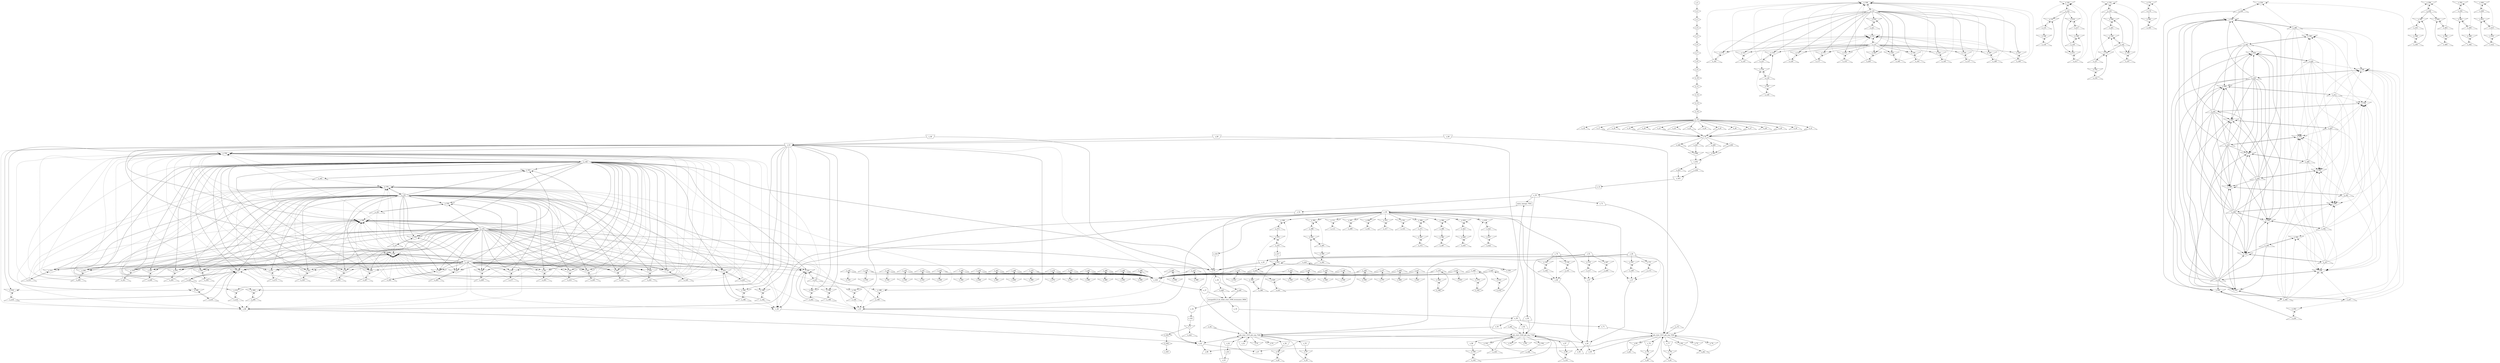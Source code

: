 digraph control_path {
  e_0: entry_node : n ;
  e_1 [shape = invtriangle];
  e_2 [shape = diamond];
  e_3 [shape = diamond];
  e_4 [shape = diamond];
  e_5 [shape = diamond];
  e_6 [shape = diamond];
  e_7 [shape = diamond];
  e_8 [shape = diamond];
  e_9 [shape = diamond];
  e_10 [shape = diamond];
  e_11 [shape = diamond];
  e_12 [shape = diamond];
  e_13 [shape = diamond];
  e_14 [shape = diamond];
  e_15 [shape = diamond];
  e_16 [shape = triangle];
  e_17 [shape = triangle];
  e_18 [shape = triangle];
  e_19 [shape = triangle];
  e_20 [shape = triangle];
  e_21 [shape = triangle];
  e_22 [shape = triangle];
  e_23 [shape = triangle];
  e_24 [shape = triangle];
  e_25 [shape = triangle];
  e_26 [shape = triangle];
  e_27 [shape = triangle];
  e_28 [shape = triangle];
  e_29 [shape = triangle];
  e_30 [shape = triangle];
  e_31 [shape = triangle];
  e_32 [shape = invtriangle];
  e_33 [shape = dot];
  e_34 [shape = circle];
  e_35 [shape = circle];
  e_36 [shape = circle];
  e_37 [shape = circle];
  e_38 [shape = trapezium];
  e_39 [shape = trapezium];
  e_40 [shape = trapezium];
  e_41 [shape = invtriangle];
  e_42 [shape = invtrapezium];
  e_43 [shape = invtrapezium];
  e_44 [shape = invtrapezium];
  e_45 [shape = invtrapezium];
  e_46 [shape = invtrapezium];
  e_47 [shape = invtrapezium];
  e_48 [shape = invtrapezium];
  e_49 [shape = trapezium];
  e_50 [shape = trapezium];
  e_51 [shape = invtriangle];
  e_52 [shape = trapezium];
  e_53 [shape = invtriangle];
  e_54 [shape = triangle];
  e_55 [shape = invtrapezium];
  e_56 [shape = invtrapezium];
  e_57 [shape = invtriangle];
  e_58 [shape = invtriangle];
  e_59 [shape = triangle];
  e_60 [shape = triangle];
  e_61 [shape = invtrapezium];
  e_62 [shape = invtrapezium];
  e_63 [shape = invtrapezium];
  e_64 [shape = dot];
  e_65 [shape = invtrapezium];
  e_66 [shape = invtrapezium];
  e_67 [shape = trapezium];
  e_68 [shape = invtrapezium];
  e_69 [shape = trapezium];
  e_70 [shape = trapezium];
  e_71 [shape = trapezium];
  e_72 [shape = invtriangle];
  e_73 [shape = trapezium];
  e_74 [shape = invtriangle];
  e_75 [shape = triangle];
  e_76 [shape = invtrapezium];
  e_77 [shape = invtrapezium];
  e_78 [shape = invtriangle];
  e_79 [shape = invtriangle];
  e_80 [shape = triangle];
  e_81 [shape = triangle];
  e_82 [shape = invtriangle];
  e_83 [shape = invtriangle];
  e_84 [shape = triangle];
  e_85 [shape = triangle];
  e_86 [shape = invtrapezium];
  e_87 [shape = invtrapezium];
  e_88 [shape = trapezium];
  e_89 [shape = invtrapezium];
  e_90 [shape = trapezium];
  e_91 [shape = trapezium];
  e_92 [shape = trapezium];
  e_93 [shape = invtriangle];
  e_94 [shape = trapezium];
  e_95 [shape = invtriangle];
  e_96 [shape = triangle];
  e_97 [shape = invtrapezium];
  e_98 [shape = invtrapezium];
  e_99 [shape = invtriangle];
  e_100 [shape = invtriangle];
  e_101 [shape = triangle];
  e_102 [shape = triangle];
  e_103 [shape = invtriangle];
  e_104 [shape = invtriangle];
  e_105 [shape = triangle];
  e_106 [shape = triangle];
  e_107 [shape = invtriangle];
  e_108 [shape = invtriangle];
  e_109 [shape = triangle];
  e_110 [shape = triangle];
  e_111 [shape = invtriangle];
  e_112 [shape = invtriangle];
  e_113 [shape = triangle];
  e_114 [shape = triangle];
  e_115 [shape = invtriangle];
  e_116 [shape = invtriangle];
  e_117 [shape = triangle];
  e_118 [shape = triangle];
  e_119 [shape = invtriangle];
  e_120 [shape = invtriangle];
  e_121 [shape = triangle];
  e_122 [shape = triangle];
  e_123 [shape = invtriangle];
  e_124 [shape = invtriangle];
  e_125 [shape = triangle];
  e_126 [shape = triangle];
  e_127 [shape = invtriangle];
  e_128 [shape = invtriangle];
  e_129 [shape = triangle];
  e_130 [shape = triangle];
  e_131 [shape = invtriangle];
  e_132 [shape = invtriangle];
  e_133 [shape = triangle];
  e_134 [shape = triangle];
  e_135 [shape = invtriangle];
  e_136 [shape = invtriangle];
  e_137 [shape = triangle];
  e_138 [shape = triangle];
  e_139 [shape = invtriangle];
  e_140 [shape = invtriangle];
  e_141 [shape = triangle];
  e_142 [shape = triangle];
  e_143 [shape = invtriangle];
  e_144 [shape = invtriangle];
  e_145 [shape = triangle];
  e_146 [shape = triangle];
  e_147 [shape = invtriangle];
  e_148 [shape = invtriangle];
  e_149 [shape = triangle];
  e_150 [shape = triangle];
  e_151 [shape = invtriangle];
  e_152 [shape = invtriangle];
  e_153 [shape = triangle];
  e_154 [shape = triangle];
  e_155 [shape = invtriangle];
  e_156 [shape = invtriangle];
  e_157 [shape = triangle];
  e_158 [shape = triangle];
  e_159 [shape = invtriangle];
  e_160 [shape = invtriangle];
  e_161 [shape = triangle];
  e_162 [shape = triangle];
  e_163 [shape = invtriangle];
  e_164 [shape = invtriangle];
  e_165 [shape = triangle];
  e_166 [shape = triangle];
  e_167 [shape = invtriangle];
  e_168 [shape = invtriangle];
  e_169 [shape = triangle];
  e_170 [shape = triangle];
  e_171 [shape = invtriangle];
  e_172 [shape = invtriangle];
  e_173 [shape = triangle];
  e_174 [shape = triangle];
  e_175 [shape = invtriangle];
  e_176 [shape = invtriangle];
  e_177 [shape = triangle];
  e_178 [shape = triangle];
  e_179 [shape = invtriangle];
  e_180 [shape = invtriangle];
  e_181 [shape = triangle];
  e_182 [shape = triangle];
  e_183 [shape = invtriangle];
  e_184 [shape = invtriangle];
  e_185 [shape = triangle];
  e_186 [shape = triangle];
  e_187 [shape = invtriangle];
  e_188 [shape = invtriangle];
  e_189 [shape = triangle];
  e_190 [shape = triangle];
  e_191 [shape = invtriangle];
  e_192 [shape = invtriangle];
  e_193 [shape = triangle];
  e_194 [shape = triangle];
  e_195 [shape = invtriangle];
  e_196 [shape = invtriangle];
  e_197 [shape = triangle];
  e_198 [shape = triangle];
  e_199 [shape = invtriangle];
  e_200 [shape = invtriangle];
  e_201 [shape = triangle];
  e_202 [shape = triangle];
  e_203 [shape = invtriangle];
  e_204 [shape = invtriangle];
  e_205 [shape = triangle];
  e_206 [shape = triangle];
  e_207 [shape = invtriangle];
  e_208 [shape = invtriangle];
  e_209 [shape = triangle];
  e_210 [shape = triangle];
  e_211 [shape = invtriangle];
  e_212 [shape = invtriangle];
  e_213 [shape = triangle];
  e_214 [shape = triangle];
  e_215 [shape = invtriangle];
  e_216 [shape = invtriangle];
  e_217 [shape = triangle];
  e_218 [shape = triangle];
  e_219 [shape = invtriangle];
  e_220 [shape = invtriangle];
  e_221 [shape = triangle];
  e_222 [shape = triangle];
  e_223 [shape = invtriangle];
  e_224 [shape = invtriangle];
  e_225 [shape = triangle];
  e_226 [shape = triangle];
  e_227 [shape = invtriangle];
  e_228 [shape = invtriangle];
  e_229 [shape = triangle];
  e_230 [shape = triangle];
  e_231 [shape = invtriangle];
  e_232 [shape = invtriangle];
  e_233 [shape = triangle];
  e_234 [shape = triangle];
  e_235 [shape = invtriangle];
  e_236 [shape = invtriangle];
  e_237 [shape = triangle];
  e_238 [shape = triangle];
  e_239 [shape = invtriangle];
  e_240 [shape = invtriangle];
  e_241 [shape = triangle];
  e_242 [shape = triangle];
  e_243 [shape = invtriangle];
  e_244 [shape = invtriangle];
  e_245 [shape = triangle];
  e_246 [shape = triangle];
  e_247 [shape = invtriangle];
  e_248 [shape = invtriangle];
  e_249 [shape = triangle];
  e_250 [shape = triangle];
  e_251 [shape = invtriangle];
  e_252 [shape = invtriangle];
  e_253 [shape = triangle];
  e_254 [shape = triangle];
  e_255 [shape = invtriangle];
  e_256 [shape = invtriangle];
  e_257 [shape = triangle];
  e_258 [shape = triangle];
  e_259 [shape = invtriangle];
  e_260 [shape = invtriangle];
  e_261 [shape = triangle];
  e_262 [shape = triangle];
  e_263 [shape = invtriangle];
  e_264 [shape = invtriangle];
  e_265 [shape = triangle];
  e_266 [shape = triangle];
  e_267 [shape = invtriangle];
  e_268 [shape = invtriangle];
  e_269 [shape = triangle];
  e_270 [shape = triangle];
  e_271 [shape = invtriangle];
  e_272 [shape = invtriangle];
  e_273 [shape = triangle];
  e_274 [shape = triangle];
  e_275 [shape = invtriangle];
  e_276 [shape = invtriangle];
  e_277 [shape = triangle];
  e_278 [shape = triangle];
  e_279 [shape = invtriangle];
  e_280 [shape = invtriangle];
  e_281 [shape = triangle];
  e_282 [shape = triangle];
  e_283 [shape = invtriangle];
  e_284 [shape = invtriangle];
  e_285 [shape = triangle];
  e_286 [shape = triangle];
  e_287 [shape = invtriangle];
  e_288 [shape = invtriangle];
  e_289 [shape = triangle];
  e_290 [shape = triangle];
  e_291 [shape = invtriangle];
  e_292 [shape = invtriangle];
  e_293 [shape = triangle];
  e_294 [shape = triangle];
  e_295 [shape = invtriangle];
  e_296 [shape = invtriangle];
  e_297 [shape = triangle];
  e_298 [shape = triangle];
  e_299 [shape = invtriangle];
  e_300 [shape = invtriangle];
  e_301 [shape = triangle];
  e_302 [shape = triangle];
  e_303 [shape = invtriangle];
  e_304 [shape = invtriangle];
  e_305 [shape = triangle];
  e_306 [shape = triangle];
  e_307 [shape = invtriangle];
  e_308 [shape = invtriangle];
  e_309 [shape = triangle];
  e_310 [shape = triangle];
  e_311 [shape = invtriangle];
  e_312 [shape = invtriangle];
  e_313 [shape = triangle];
  e_314 [shape = triangle];
  e_315 [shape = invtriangle];
  e_316 [shape = invtriangle];
  e_317 [shape = triangle];
  e_318 [shape = triangle];
  e_319 [shape = invtriangle];
  e_320 [shape = invtriangle];
  e_321 [shape = triangle];
  e_322 [shape = triangle];
  e_323 [shape = invtriangle];
  e_324 [shape = invtriangle];
  e_325 [shape = triangle];
  e_326 [shape = triangle];
  e_327 [shape = invtriangle];
  e_328 [shape = invtriangle];
  e_329 [shape = triangle];
  e_330 [shape = triangle];
  e_331 [shape = invtriangle];
  e_332 [shape = invtriangle];
  e_333 [shape = triangle];
  e_334 [shape = triangle];
  e_335 [shape = invtriangle];
  e_336 [shape = invtriangle];
  e_337 [shape = triangle];
  e_338 [shape = triangle];
  e_339 [shape = invtriangle];
  e_340 [shape = invtriangle];
  e_341 [shape = triangle];
  e_342 [shape = triangle];
  e_343 [shape = invtriangle];
  e_344 [shape = invtriangle];
  e_345 [shape = triangle];
  e_346 [shape = triangle];
  e_347 [shape = invtriangle];
  e_348 [shape = invtriangle];
  e_349 [shape = triangle];
  e_350 [shape = triangle];
  e_351 [shape = invtriangle];
  e_352 [shape = invtriangle];
  e_353 [shape = triangle];
  e_354 [shape = triangle];
  e_355 [shape = invtriangle];
  e_356 [shape = invtriangle];
  e_357 [shape = triangle];
  e_358 [shape = triangle];
  e_359 [shape = invtriangle];
  e_360 [shape = invtriangle];
  e_361 [shape = triangle];
  e_362 [shape = triangle];
  e_363 [shape = invtriangle];
  e_364 [shape = invtriangle];
  e_365 [shape = triangle];
  e_366 [shape = diamond];
  e_367 [shape = invtriangle];
  e_368 [shape = invtriangle];
  e_369 [shape = invtriangle];
  e_370 [shape = triangle];
  e_371 [shape = triangle];
  e_372 [shape = triangle];
  e_373 [shape = triangle];
  e_374 [shape = invtriangle];
  e_375 [shape = invtriangle];
  e_376 [shape = triangle];
  e_377 [shape = triangle];
  e_378 [shape = invtriangle];
  e_379 [shape = invtriangle];
  e_380 [shape = triangle];
  e_381 [shape = diamond];
  e_382 [shape = invtriangle];
  e_383 [shape = invtriangle];
  e_384 [shape = invtriangle];
  e_385 [shape = triangle];
  e_386 [shape = triangle];
  e_387 [shape = triangle];
  e_388 [shape = triangle];
  e_389 [shape = invtriangle];
  e_390 [shape = invtriangle];
  e_391 [shape = triangle];
  e_392 [shape = triangle];
  e_393 [shape = invtriangle];
  e_394 [shape = invtriangle];
  e_395 [shape = triangle];
  e_396 [shape = triangle];
  e_397 [shape = invtriangle];
  e_398 [shape = invtriangle];
  e_399 [shape = triangle];
  e_400 [shape = triangle];
  e_401 [shape = invtriangle];
  e_402 [shape = invtriangle];
  e_403 [shape = triangle];
  e_404 [shape = triangle];
  e_405 [shape = invtriangle];
  e_406 [shape = invtriangle];
  e_407 [shape = triangle];
  e_408 [shape = triangle];
  e_409 [shape = invtriangle];
  e_410 [shape = invtriangle];
  e_411 [shape = triangle];
  e_412 [shape = triangle];
  e_413 [shape = invtriangle];
  e_414 [shape = invtriangle];
  e_415 [shape = triangle];
  e_416 [shape = diamond];
  e_417 [shape = invtriangle];
  e_418 [shape = invtriangle];
  e_419 [shape = invtriangle];
  e_420 [shape = triangle];
  e_421 [shape = triangle];
  e_422 [shape = triangle];
  e_423 [shape = triangle];
  e_424 [shape = invtriangle];
  e_425 [shape = invtriangle];
  e_426 [shape = triangle];
  e_427 [shape = triangle];
  e_428 [shape = invtriangle];
  e_429 [shape = invtriangle];
  e_430 [shape = triangle];
  e_431 [shape = triangle];
  e_432 [shape = invtriangle];
  e_433 [shape = invtriangle];
  e_434 [shape = triangle];
  e_435 [shape = triangle];
  e_436 [shape = dot];
  e_437 [shape = dot];
  e_438 [shape = invtrapezium];
  e_439 [shape = triangle];
  e_440 [shape = triangle];
  e_441 [shape = dot];
  e_442 [shape = diamond];
  e_443 [shape = triangle];
  e_444 [shape = diamond];
  e_445: exit_node : s ;
  e_446 [shape = triangle];
  e_447 [shape = triangle];
  e_448 [shape = invtriangle];
  e_449 [shape = triangle];
  e_450 [shape = triangle];
  e_451 [shape = invtriangle];
  e_452 [shape = invtrapezium];
  e_453 [shape = triangle];
  e_454 [shape = triangle];
  e_455 [shape = invtrapezium];
  e_441 -> e_1;
  e_0 -> e_2;
  e_2 -> e_3;
  e_3 -> e_4;
  e_4 -> e_5;
  e_5 -> e_6;
  e_6 -> e_7;
  e_7 -> e_8;
  e_8 -> e_9;
  e_9 -> e_10;
  e_10 -> e_11;
  e_11 -> e_12;
  e_12 -> e_13;
  e_13 -> e_14;
  e_14 -> e_15;
  e_15 -> e_16;
  e_15 -> e_17;
  e_15 -> e_18;
  e_15 -> e_19;
  e_15 -> e_20;
  e_15 -> e_21;
  e_15 -> e_22;
  e_15 -> e_23;
  e_15 -> e_24;
  e_15 -> e_25;
  e_15 -> e_26;
  e_15 -> e_27;
  e_15 -> e_28;
  e_15 -> e_29;
  e_15 -> e_30;
  e_15 -> e_31;
  e_17 -> e_32;
  e_19 -> e_32;
  e_21 -> e_32;
  e_23 -> e_32;
  e_25 -> e_32;
  e_27 -> e_32;
  e_29 -> e_32;
  e_31 -> e_32;
  e_455 -> e_33;
  e_41 -> e_36;
  e_438 -> e_37;
  e_35 -> e_38;
  e_33 -> e_39;
  e_158 -> e_41;
  e_45 -> e_41;
  e_166 -> e_41;
  e_170 -> e_41;
  e_222 -> e_41;
  e_436 -> e_41;
  e_46 -> e_42;
  e_65 -> e_42;
  e_86 -> e_42;
  e_45 -> e_42[style = dashed];
  e_48 -> e_43;
  e_68 -> e_43;
  e_89 -> e_43;
  e_47 -> e_44;
  e_66 -> e_44;
  e_87 -> e_44;
  e_49 -> e_45;
  e_70 -> e_45;
  e_91 -> e_45;
  e_40 -> e_46;
  e_158 -> e_46[style = dashed];
  e_43 -> e_46[style = dashed];
  e_166 -> e_46[style = dashed];
  e_170 -> e_46[style = dashed];
  e_182 -> e_46[style = dashed];
  e_186 -> e_46[style = dashed];
  e_40 -> e_47;
  e_49 -> e_47[style = dashed];
  e_109 -> e_47[style = dashed];
  e_173 -> e_47[style = dashed];
  e_38 -> e_50;
  e_39 -> e_52;
  e_55 -> e_57;
  e_59 -> e_57[style = dashed];
  e_56 -> e_58;
  e_60 -> e_58[style = dashed];
  e_57 -> e_59;
  e_58 -> e_60;
  e_64 -> e_63;
  e_62 -> e_64;
  e_40 -> e_65;
  e_158 -> e_65[style = dashed];
  e_43 -> e_65[style = dashed];
  e_166 -> e_65[style = dashed];
  e_170 -> e_65[style = dashed];
  e_190 -> e_65[style = dashed];
  e_194 -> e_65[style = dashed];
  e_198 -> e_65[style = dashed];
  e_202 -> e_65[style = dashed];
  e_40 -> e_66;
  e_141 -> e_66[style = dashed];
  e_70 -> e_66[style = dashed];
  e_193 -> e_66[style = dashed];
  e_42 -> e_67;
  e_44 -> e_69;
  e_38 -> e_71;
  e_39 -> e_73;
  e_76 -> e_78;
  e_80 -> e_78[style = dashed];
  e_77 -> e_79;
  e_81 -> e_79[style = dashed];
  e_78 -> e_80;
  e_79 -> e_81;
  e_82 -> e_84;
  e_83 -> e_85;
  e_40 -> e_86;
  e_158 -> e_86[style = dashed];
  e_43 -> e_86[style = dashed];
  e_166 -> e_86[style = dashed];
  e_170 -> e_86[style = dashed];
  e_206 -> e_86[style = dashed];
  e_210 -> e_86[style = dashed];
  e_214 -> e_86[style = dashed];
  e_218 -> e_86[style = dashed];
  e_40 -> e_87;
  e_117 -> e_87[style = dashed];
  e_91 -> e_87[style = dashed];
  e_209 -> e_87[style = dashed];
  e_42 -> e_88;
  e_44 -> e_90;
  e_38 -> e_92;
  e_39 -> e_94;
  e_97 -> e_99;
  e_101 -> e_99[style = dashed];
  e_98 -> e_100;
  e_102 -> e_100[style = dashed];
  e_99 -> e_101;
  e_100 -> e_102;
  e_103 -> e_105;
  e_104 -> e_106;
  e_49 -> e_107;
  e_109 -> e_107[style = dashed];
  e_121 -> e_108[style = dashed];
  e_137 -> e_108[style = dashed];
  e_145 -> e_108[style = dashed];
  e_153 -> e_108[style = dashed];
  e_161 -> e_108[style = dashed];
  e_129 -> e_108[style = dashed];
  e_125 -> e_108[style = dashed];
  e_110 -> e_108[style = dashed];
  e_165 -> e_108[style = dashed];
  e_169 -> e_108[style = dashed];
  e_177 -> e_108[style = dashed];
  e_181 -> e_108[style = dashed];
  e_189 -> e_108[style = dashed];
  e_205 -> e_108[style = dashed];
  e_221 -> e_108[style = dashed];
  e_107 -> e_109;
  e_108 -> e_110;
  e_40 -> e_111;
  e_113 -> e_111[style = dashed];
  e_121 -> e_112[style = dashed];
  e_137 -> e_112[style = dashed];
  e_145 -> e_112[style = dashed];
  e_153 -> e_112[style = dashed];
  e_161 -> e_112[style = dashed];
  e_129 -> e_112[style = dashed];
  e_125 -> e_112[style = dashed];
  e_114 -> e_112[style = dashed];
  e_165 -> e_112[style = dashed];
  e_169 -> e_112[style = dashed];
  e_177 -> e_112[style = dashed];
  e_181 -> e_112[style = dashed];
  e_189 -> e_112[style = dashed];
  e_205 -> e_112[style = dashed];
  e_221 -> e_112[style = dashed];
  e_111 -> e_113;
  e_112 -> e_114;
  e_91 -> e_115;
  e_117 -> e_115[style = dashed];
  e_121 -> e_116[style = dashed];
  e_149 -> e_116[style = dashed];
  e_118 -> e_116[style = dashed];
  e_115 -> e_117;
  e_116 -> e_118;
  e_118 -> e_119;
  e_110 -> e_119;
  e_114 -> e_119;
  e_121 -> e_119[style = dashed];
  e_133 -> e_120[style = dashed];
  e_122 -> e_120[style = dashed];
  e_213 -> e_120[style = dashed];
  e_217 -> e_120[style = dashed];
  e_119 -> e_121;
  e_120 -> e_122;
  e_110 -> e_123;
  e_114 -> e_123;
  e_125 -> e_123[style = dashed];
  e_126 -> e_124[style = dashed];
  e_123 -> e_125;
  e_124 -> e_126;
  e_110 -> e_127;
  e_114 -> e_127;
  e_129 -> e_127[style = dashed];
  e_133 -> e_128[style = dashed];
  e_130 -> e_128[style = dashed];
  e_127 -> e_129;
  e_128 -> e_130;
  e_122 -> e_131;
  e_130 -> e_131;
  e_133 -> e_131[style = dashed];
  e_134 -> e_132[style = dashed];
  e_157 -> e_132[style = dashed];
  e_197 -> e_132[style = dashed];
  e_201 -> e_132[style = dashed];
  e_131 -> e_133;
  e_132 -> e_134;
  e_110 -> e_135;
  e_114 -> e_135;
  e_137 -> e_135[style = dashed];
  e_138 -> e_136[style = dashed];
  e_135 -> e_137;
  e_136 -> e_138;
  e_70 -> e_139;
  e_141 -> e_139[style = dashed];
  e_142 -> e_140[style = dashed];
  e_157 -> e_140[style = dashed];
  e_197 -> e_140[style = dashed];
  e_201 -> e_140[style = dashed];
  e_139 -> e_141;
  e_140 -> e_142;
  e_110 -> e_143;
  e_114 -> e_143;
  e_145 -> e_143[style = dashed];
  e_146 -> e_144[style = dashed];
  e_143 -> e_145;
  e_144 -> e_146;
  e_118 -> e_147;
  e_149 -> e_147[style = dashed];
  e_150 -> e_148[style = dashed];
  e_213 -> e_148[style = dashed];
  e_217 -> e_148[style = dashed];
  e_147 -> e_149;
  e_148 -> e_150;
  e_110 -> e_151;
  e_114 -> e_151;
  e_153 -> e_151[style = dashed];
  e_154 -> e_152[style = dashed];
  e_157 -> e_152[style = dashed];
  e_151 -> e_153;
  e_152 -> e_154;
  e_134 -> e_155;
  e_142 -> e_155;
  e_154 -> e_155;
  e_157 -> e_155[style = dashed];
  e_43 -> e_156;
  e_158 -> e_156[style = dashed];
  e_225 -> e_156[style = dashed];
  e_229 -> e_156[style = dashed];
  e_233 -> e_156[style = dashed];
  e_237 -> e_156[style = dashed];
  e_241 -> e_156[style = dashed];
  e_245 -> e_156[style = dashed];
  e_249 -> e_156[style = dashed];
  e_253 -> e_156[style = dashed];
  e_261 -> e_156[style = dashed];
  e_265 -> e_156[style = dashed];
  e_269 -> e_156[style = dashed];
  e_273 -> e_156[style = dashed];
  e_277 -> e_156[style = dashed];
  e_281 -> e_156[style = dashed];
  e_285 -> e_156[style = dashed];
  e_293 -> e_156[style = dashed];
  e_297 -> e_156[style = dashed];
  e_305 -> e_156[style = dashed];
  e_309 -> e_156[style = dashed];
  e_313 -> e_156[style = dashed];
  e_321 -> e_156[style = dashed];
  e_325 -> e_156[style = dashed];
  e_329 -> e_156[style = dashed];
  e_337 -> e_156[style = dashed];
  e_341 -> e_156[style = dashed];
  e_345 -> e_156[style = dashed];
  e_155 -> e_157;
  e_156 -> e_158;
  e_110 -> e_159;
  e_114 -> e_159;
  e_161 -> e_159[style = dashed];
  e_162 -> e_160[style = dashed];
  e_159 -> e_161;
  e_160 -> e_162;
  e_110 -> e_163;
  e_114 -> e_163;
  e_165 -> e_163[style = dashed];
  e_43 -> e_164;
  e_166 -> e_164[style = dashed];
  e_225 -> e_164[style = dashed];
  e_229 -> e_164[style = dashed];
  e_233 -> e_164[style = dashed];
  e_237 -> e_164[style = dashed];
  e_241 -> e_164[style = dashed];
  e_245 -> e_164[style = dashed];
  e_249 -> e_164[style = dashed];
  e_253 -> e_164[style = dashed];
  e_261 -> e_164[style = dashed];
  e_265 -> e_164[style = dashed];
  e_269 -> e_164[style = dashed];
  e_273 -> e_164[style = dashed];
  e_277 -> e_164[style = dashed];
  e_281 -> e_164[style = dashed];
  e_285 -> e_164[style = dashed];
  e_293 -> e_164[style = dashed];
  e_297 -> e_164[style = dashed];
  e_305 -> e_164[style = dashed];
  e_309 -> e_164[style = dashed];
  e_313 -> e_164[style = dashed];
  e_321 -> e_164[style = dashed];
  e_325 -> e_164[style = dashed];
  e_329 -> e_164[style = dashed];
  e_337 -> e_164[style = dashed];
  e_341 -> e_164[style = dashed];
  e_345 -> e_164[style = dashed];
  e_163 -> e_165;
  e_164 -> e_166;
  e_110 -> e_167;
  e_114 -> e_167;
  e_169 -> e_167[style = dashed];
  e_43 -> e_168;
  e_170 -> e_168[style = dashed];
  e_225 -> e_168[style = dashed];
  e_229 -> e_168[style = dashed];
  e_233 -> e_168[style = dashed];
  e_237 -> e_168[style = dashed];
  e_241 -> e_168[style = dashed];
  e_245 -> e_168[style = dashed];
  e_249 -> e_168[style = dashed];
  e_253 -> e_168[style = dashed];
  e_261 -> e_168[style = dashed];
  e_265 -> e_168[style = dashed];
  e_269 -> e_168[style = dashed];
  e_273 -> e_168[style = dashed];
  e_277 -> e_168[style = dashed];
  e_281 -> e_168[style = dashed];
  e_285 -> e_168[style = dashed];
  e_293 -> e_168[style = dashed];
  e_297 -> e_168[style = dashed];
  e_305 -> e_168[style = dashed];
  e_309 -> e_168[style = dashed];
  e_313 -> e_168[style = dashed];
  e_321 -> e_168[style = dashed];
  e_325 -> e_168[style = dashed];
  e_329 -> e_168[style = dashed];
  e_337 -> e_168[style = dashed];
  e_341 -> e_168[style = dashed];
  e_345 -> e_168[style = dashed];
  e_167 -> e_169;
  e_168 -> e_170;
  e_49 -> e_171;
  e_173 -> e_171[style = dashed];
  e_174 -> e_172[style = dashed];
  e_185 -> e_172[style = dashed];
  e_171 -> e_173;
  e_172 -> e_174;
  e_110 -> e_175;
  e_114 -> e_175;
  e_177 -> e_175[style = dashed];
  e_178 -> e_176[style = dashed];
  e_225 -> e_176[style = dashed];
  e_229 -> e_176[style = dashed];
  e_233 -> e_176[style = dashed];
  e_237 -> e_176[style = dashed];
  e_241 -> e_176[style = dashed];
  e_245 -> e_176[style = dashed];
  e_249 -> e_176[style = dashed];
  e_253 -> e_176[style = dashed];
  e_261 -> e_176[style = dashed];
  e_265 -> e_176[style = dashed];
  e_269 -> e_176[style = dashed];
  e_273 -> e_176[style = dashed];
  e_277 -> e_176[style = dashed];
  e_281 -> e_176[style = dashed];
  e_285 -> e_176[style = dashed];
  e_293 -> e_176[style = dashed];
  e_297 -> e_176[style = dashed];
  e_305 -> e_176[style = dashed];
  e_309 -> e_176[style = dashed];
  e_313 -> e_176[style = dashed];
  e_321 -> e_176[style = dashed];
  e_325 -> e_176[style = dashed];
  e_329 -> e_176[style = dashed];
  e_337 -> e_176[style = dashed];
  e_341 -> e_176[style = dashed];
  e_345 -> e_176[style = dashed];
  e_175 -> e_177;
  e_176 -> e_178;
  e_110 -> e_179;
  e_114 -> e_179;
  e_181 -> e_179[style = dashed];
  e_43 -> e_180;
  e_182 -> e_180[style = dashed];
  e_225 -> e_180[style = dashed];
  e_179 -> e_181;
  e_180 -> e_182;
  e_174 -> e_183;
  e_185 -> e_183[style = dashed];
  e_43 -> e_184;
  e_186 -> e_184[style = dashed];
  e_225 -> e_184[style = dashed];
  e_183 -> e_185;
  e_184 -> e_186;
  e_110 -> e_187;
  e_114 -> e_187;
  e_189 -> e_187[style = dashed];
  e_43 -> e_188;
  e_190 -> e_188[style = dashed];
  e_237 -> e_188[style = dashed];
  e_187 -> e_189;
  e_188 -> e_190;
  e_70 -> e_191;
  e_193 -> e_191[style = dashed];
  e_43 -> e_192;
  e_194 -> e_192[style = dashed];
  e_237 -> e_192[style = dashed];
  e_191 -> e_193;
  e_192 -> e_194;
  e_134 -> e_195;
  e_142 -> e_195;
  e_197 -> e_195[style = dashed];
  e_43 -> e_196;
  e_198 -> e_196[style = dashed];
  e_237 -> e_196[style = dashed];
  e_195 -> e_197;
  e_196 -> e_198;
  e_134 -> e_199;
  e_142 -> e_199;
  e_201 -> e_199[style = dashed];
  e_43 -> e_200;
  e_202 -> e_200[style = dashed];
  e_237 -> e_200[style = dashed];
  e_199 -> e_201;
  e_200 -> e_202;
  e_110 -> e_203;
  e_114 -> e_203;
  e_205 -> e_203[style = dashed];
  e_43 -> e_204;
  e_206 -> e_204[style = dashed];
  e_229 -> e_204[style = dashed];
  e_203 -> e_205;
  e_204 -> e_206;
  e_91 -> e_207;
  e_209 -> e_207[style = dashed];
  e_43 -> e_208;
  e_210 -> e_208[style = dashed];
  e_229 -> e_208[style = dashed];
  e_207 -> e_209;
  e_208 -> e_210;
  e_122 -> e_211;
  e_150 -> e_211;
  e_213 -> e_211[style = dashed];
  e_43 -> e_212;
  e_214 -> e_212[style = dashed];
  e_229 -> e_212[style = dashed];
  e_211 -> e_213;
  e_212 -> e_214;
  e_122 -> e_215;
  e_150 -> e_215;
  e_217 -> e_215[style = dashed];
  e_43 -> e_216;
  e_218 -> e_216[style = dashed];
  e_229 -> e_216[style = dashed];
  e_215 -> e_217;
  e_216 -> e_218;
  e_110 -> e_219;
  e_114 -> e_219;
  e_221 -> e_219[style = dashed];
  e_222 -> e_220[style = dashed];
  e_219 -> e_221;
  e_220 -> e_222;
  e_158 -> e_223;
  e_166 -> e_223;
  e_170 -> e_223;
  e_178 -> e_223;
  e_182 -> e_223;
  e_186 -> e_223;
  e_225 -> e_223[style = dashed];
  e_226 -> e_224[style = dashed];
  e_257 -> e_224[style = dashed];
  e_380 -> e_224[style = dashed];
  e_223 -> e_225;
  e_224 -> e_226;
  e_158 -> e_227;
  e_166 -> e_227;
  e_170 -> e_227;
  e_178 -> e_227;
  e_206 -> e_227;
  e_210 -> e_227;
  e_214 -> e_227;
  e_218 -> e_227;
  e_229 -> e_227[style = dashed];
  e_230 -> e_228[style = dashed];
  e_257 -> e_228[style = dashed];
  e_349 -> e_228[style = dashed];
  e_357 -> e_228[style = dashed];
  e_361 -> e_228[style = dashed];
  e_380 -> e_228[style = dashed];
  e_391 -> e_228[style = dashed];
  e_399 -> e_228[style = dashed];
  e_407 -> e_228[style = dashed];
  e_411 -> e_228[style = dashed];
  e_426 -> e_228[style = dashed];
  e_227 -> e_229;
  e_228 -> e_230;
  e_158 -> e_231;
  e_166 -> e_231;
  e_170 -> e_231;
  e_178 -> e_231;
  e_233 -> e_231[style = dashed];
  e_234 -> e_232[style = dashed];
  e_231 -> e_233;
  e_232 -> e_234;
  e_158 -> e_235;
  e_166 -> e_235;
  e_170 -> e_235;
  e_178 -> e_235;
  e_190 -> e_235;
  e_194 -> e_235;
  e_198 -> e_235;
  e_202 -> e_235;
  e_237 -> e_235[style = dashed];
  e_238 -> e_236[style = dashed];
  e_257 -> e_236[style = dashed];
  e_349 -> e_236[style = dashed];
  e_357 -> e_236[style = dashed];
  e_361 -> e_236[style = dashed];
  e_380 -> e_236[style = dashed];
  e_391 -> e_236[style = dashed];
  e_399 -> e_236[style = dashed];
  e_407 -> e_236[style = dashed];
  e_411 -> e_236[style = dashed];
  e_426 -> e_236[style = dashed];
  e_235 -> e_237;
  e_236 -> e_238;
  e_158 -> e_239;
  e_166 -> e_239;
  e_170 -> e_239;
  e_178 -> e_239;
  e_241 -> e_239[style = dashed];
  e_242 -> e_240[style = dashed];
  e_239 -> e_241;
  e_240 -> e_242;
  e_158 -> e_243;
  e_166 -> e_243;
  e_170 -> e_243;
  e_178 -> e_243;
  e_245 -> e_243[style = dashed];
  e_246 -> e_244[style = dashed];
  e_243 -> e_245;
  e_244 -> e_246;
  e_158 -> e_247;
  e_166 -> e_247;
  e_170 -> e_247;
  e_178 -> e_247;
  e_249 -> e_247[style = dashed];
  e_250 -> e_248[style = dashed];
  e_247 -> e_249;
  e_248 -> e_250;
  e_158 -> e_251;
  e_166 -> e_251;
  e_170 -> e_251;
  e_178 -> e_251;
  e_253 -> e_251[style = dashed];
  e_254 -> e_252[style = dashed];
  e_257 -> e_252[style = dashed];
  e_251 -> e_253;
  e_252 -> e_254;
  e_226 -> e_255;
  e_230 -> e_255;
  e_238 -> e_255;
  e_254 -> e_255;
  e_257 -> e_255[style = dashed];
  e_258 -> e_256[style = dashed];
  e_353 -> e_256[style = dashed];
  e_403 -> e_256[style = dashed];
  e_255 -> e_257;
  e_256 -> e_258;
  e_158 -> e_259;
  e_166 -> e_259;
  e_170 -> e_259;
  e_178 -> e_259;
  e_261 -> e_259[style = dashed];
  e_262 -> e_260[style = dashed];
  e_259 -> e_261;
  e_260 -> e_262;
  e_158 -> e_263;
  e_166 -> e_263;
  e_170 -> e_263;
  e_178 -> e_263;
  e_265 -> e_263[style = dashed];
  e_266 -> e_264[style = dashed];
  e_263 -> e_265;
  e_264 -> e_266;
  e_158 -> e_267;
  e_166 -> e_267;
  e_170 -> e_267;
  e_178 -> e_267;
  e_269 -> e_267[style = dashed];
  e_270 -> e_268[style = dashed];
  e_267 -> e_269;
  e_268 -> e_270;
  e_158 -> e_271;
  e_166 -> e_271;
  e_170 -> e_271;
  e_178 -> e_271;
  e_273 -> e_271[style = dashed];
  e_274 -> e_272[style = dashed];
  e_271 -> e_273;
  e_272 -> e_274;
  e_158 -> e_275;
  e_166 -> e_275;
  e_170 -> e_275;
  e_178 -> e_275;
  e_277 -> e_275[style = dashed];
  e_278 -> e_276[style = dashed];
  e_275 -> e_277;
  e_276 -> e_278;
  e_158 -> e_279;
  e_166 -> e_279;
  e_170 -> e_279;
  e_178 -> e_279;
  e_281 -> e_279[style = dashed];
  e_282 -> e_280[style = dashed];
  e_279 -> e_281;
  e_280 -> e_282;
  e_158 -> e_283;
  e_166 -> e_283;
  e_170 -> e_283;
  e_178 -> e_283;
  e_285 -> e_283[style = dashed];
  e_286 -> e_284[style = dashed];
  e_283 -> e_285;
  e_284 -> e_286;
  e_40 -> e_287;
  e_289 -> e_287[style = dashed];
  e_290 -> e_288[style = dashed];
  e_349 -> e_288[style = dashed];
  e_357 -> e_288[style = dashed];
  e_361 -> e_288[style = dashed];
  e_380 -> e_288[style = dashed];
  e_391 -> e_288[style = dashed];
  e_399 -> e_288[style = dashed];
  e_407 -> e_288[style = dashed];
  e_411 -> e_288[style = dashed];
  e_426 -> e_288[style = dashed];
  e_287 -> e_289;
  e_288 -> e_290;
  e_158 -> e_291;
  e_166 -> e_291;
  e_170 -> e_291;
  e_178 -> e_291;
  e_293 -> e_291[style = dashed];
  e_294 -> e_292[style = dashed];
  e_291 -> e_293;
  e_292 -> e_294;
  e_158 -> e_295;
  e_166 -> e_295;
  e_170 -> e_295;
  e_178 -> e_295;
  e_297 -> e_295[style = dashed];
  e_298 -> e_296[style = dashed];
  e_295 -> e_297;
  e_296 -> e_298;
  e_40 -> e_299;
  e_301 -> e_299[style = dashed];
  e_302 -> e_300[style = dashed];
  e_349 -> e_300[style = dashed];
  e_357 -> e_300[style = dashed];
  e_361 -> e_300[style = dashed];
  e_380 -> e_300[style = dashed];
  e_391 -> e_300[style = dashed];
  e_399 -> e_300[style = dashed];
  e_407 -> e_300[style = dashed];
  e_411 -> e_300[style = dashed];
  e_426 -> e_300[style = dashed];
  e_299 -> e_301;
  e_300 -> e_302;
  e_158 -> e_303;
  e_166 -> e_303;
  e_170 -> e_303;
  e_178 -> e_303;
  e_305 -> e_303[style = dashed];
  e_306 -> e_304[style = dashed];
  e_303 -> e_305;
  e_304 -> e_306;
  e_158 -> e_307;
  e_166 -> e_307;
  e_170 -> e_307;
  e_178 -> e_307;
  e_309 -> e_307[style = dashed];
  e_310 -> e_308[style = dashed];
  e_307 -> e_309;
  e_308 -> e_310;
  e_158 -> e_311;
  e_166 -> e_311;
  e_170 -> e_311;
  e_178 -> e_311;
  e_313 -> e_311[style = dashed];
  e_314 -> e_312[style = dashed];
  e_311 -> e_313;
  e_312 -> e_314;
  e_40 -> e_315;
  e_317 -> e_315[style = dashed];
  e_318 -> e_316[style = dashed];
  e_349 -> e_316[style = dashed];
  e_357 -> e_316[style = dashed];
  e_361 -> e_316[style = dashed];
  e_380 -> e_316[style = dashed];
  e_391 -> e_316[style = dashed];
  e_399 -> e_316[style = dashed];
  e_407 -> e_316[style = dashed];
  e_411 -> e_316[style = dashed];
  e_426 -> e_316[style = dashed];
  e_315 -> e_317;
  e_316 -> e_318;
  e_158 -> e_319;
  e_166 -> e_319;
  e_170 -> e_319;
  e_178 -> e_319;
  e_321 -> e_319[style = dashed];
  e_322 -> e_320[style = dashed];
  e_319 -> e_321;
  e_320 -> e_322;
  e_158 -> e_323;
  e_166 -> e_323;
  e_170 -> e_323;
  e_178 -> e_323;
  e_325 -> e_323[style = dashed];
  e_326 -> e_324[style = dashed];
  e_323 -> e_325;
  e_324 -> e_326;
  e_158 -> e_327;
  e_166 -> e_327;
  e_170 -> e_327;
  e_178 -> e_327;
  e_329 -> e_327[style = dashed];
  e_330 -> e_328[style = dashed];
  e_327 -> e_329;
  e_328 -> e_330;
  e_40 -> e_331;
  e_333 -> e_331[style = dashed];
  e_334 -> e_332[style = dashed];
  e_349 -> e_332[style = dashed];
  e_357 -> e_332[style = dashed];
  e_361 -> e_332[style = dashed];
  e_380 -> e_332[style = dashed];
  e_391 -> e_332[style = dashed];
  e_399 -> e_332[style = dashed];
  e_407 -> e_332[style = dashed];
  e_411 -> e_332[style = dashed];
  e_426 -> e_332[style = dashed];
  e_331 -> e_333;
  e_332 -> e_334;
  e_158 -> e_335;
  e_166 -> e_335;
  e_170 -> e_335;
  e_178 -> e_335;
  e_337 -> e_335[style = dashed];
  e_338 -> e_336[style = dashed];
  e_335 -> e_337;
  e_336 -> e_338;
  e_158 -> e_339;
  e_166 -> e_339;
  e_170 -> e_339;
  e_178 -> e_339;
  e_341 -> e_339[style = dashed];
  e_342 -> e_340[style = dashed];
  e_380 -> e_340[style = dashed];
  e_391 -> e_340[style = dashed];
  e_399 -> e_340[style = dashed];
  e_407 -> e_340[style = dashed];
  e_411 -> e_340[style = dashed];
  e_426 -> e_340[style = dashed];
  e_339 -> e_341;
  e_340 -> e_342;
  e_158 -> e_343;
  e_166 -> e_343;
  e_170 -> e_343;
  e_178 -> e_343;
  e_345 -> e_343[style = dashed];
  e_346 -> e_344[style = dashed];
  e_349 -> e_344[style = dashed];
  e_357 -> e_344[style = dashed];
  e_361 -> e_344[style = dashed];
  e_343 -> e_345;
  e_344 -> e_346;
  e_230 -> e_347;
  e_238 -> e_347;
  e_290 -> e_347;
  e_302 -> e_347;
  e_318 -> e_347;
  e_334 -> e_347;
  e_346 -> e_347;
  e_349 -> e_347[style = dashed];
  e_350 -> e_348[style = dashed];
  e_353 -> e_348[style = dashed];
  e_347 -> e_349;
  e_348 -> e_350;
  e_258 -> e_351;
  e_350 -> e_351;
  e_353 -> e_351[style = dashed];
  e_354 -> e_352[style = dashed];
  e_365 -> e_352[style = dashed];
  e_351 -> e_353;
  e_352 -> e_354;
  e_230 -> e_355;
  e_238 -> e_355;
  e_290 -> e_355;
  e_302 -> e_355;
  e_318 -> e_355;
  e_334 -> e_355;
  e_346 -> e_355;
  e_357 -> e_355[style = dashed];
  e_358 -> e_356[style = dashed];
  e_355 -> e_357;
  e_356 -> e_358;
  e_230 -> e_359;
  e_238 -> e_359;
  e_290 -> e_359;
  e_302 -> e_359;
  e_318 -> e_359;
  e_334 -> e_359;
  e_346 -> e_359;
  e_361 -> e_359[style = dashed];
  e_362 -> e_360[style = dashed];
  e_365 -> e_360[style = dashed];
  e_359 -> e_361;
  e_360 -> e_362;
  e_354 -> e_363;
  e_362 -> e_363;
  e_365 -> e_363[style = dashed];
  e_366 -> e_364[style = dashed];
  e_370 -> e_364[style = dashed];
  e_363 -> e_365;
  e_364 -> e_366;
  e_371 -> e_367;
  e_372 -> e_367[style = dashed];
  e_40 -> e_368;
  e_373 -> e_368[style = dashed];
  e_376 -> e_368[style = dashed];
  e_40 -> e_369;
  e_371 -> e_369[style = dashed];
  e_372 -> e_369[style = dashed];
  e_366 -> e_370;
  e_369 -> e_371;
  e_367 -> e_372;
  e_368 -> e_373;
  e_373 -> e_374;
  e_376 -> e_374[style = dashed];
  e_434 -> e_374[style = dashed];
  e_377 -> e_375[style = dashed];
  e_374 -> e_376;
  e_375 -> e_377;
  e_226 -> e_378;
  e_230 -> e_378;
  e_238 -> e_378;
  e_290 -> e_378;
  e_302 -> e_378;
  e_318 -> e_378;
  e_334 -> e_378;
  e_342 -> e_378;
  e_380 -> e_378[style = dashed];
  e_381 -> e_379[style = dashed];
  e_385 -> e_379[style = dashed];
  e_378 -> e_380;
  e_379 -> e_381;
  e_386 -> e_382;
  e_387 -> e_382[style = dashed];
  e_40 -> e_383;
  e_388 -> e_383[style = dashed];
  e_395 -> e_383[style = dashed];
  e_40 -> e_384;
  e_386 -> e_384[style = dashed];
  e_387 -> e_384[style = dashed];
  e_381 -> e_385;
  e_384 -> e_386;
  e_382 -> e_387;
  e_383 -> e_388;
  e_230 -> e_389;
  e_238 -> e_389;
  e_290 -> e_389;
  e_302 -> e_389;
  e_318 -> e_389;
  e_334 -> e_389;
  e_342 -> e_389;
  e_391 -> e_389[style = dashed];
  e_392 -> e_390[style = dashed];
  e_395 -> e_390[style = dashed];
  e_389 -> e_391;
  e_390 -> e_392;
  e_388 -> e_393;
  e_392 -> e_393;
  e_395 -> e_393[style = dashed];
  e_396 -> e_394[style = dashed];
  e_434 -> e_394[style = dashed];
  e_393 -> e_395;
  e_394 -> e_396;
  e_230 -> e_397;
  e_238 -> e_397;
  e_290 -> e_397;
  e_302 -> e_397;
  e_318 -> e_397;
  e_334 -> e_397;
  e_342 -> e_397;
  e_399 -> e_397[style = dashed];
  e_400 -> e_398[style = dashed];
  e_403 -> e_398[style = dashed];
  e_397 -> e_399;
  e_398 -> e_400;
  e_258 -> e_401;
  e_400 -> e_401;
  e_403 -> e_401[style = dashed];
  e_404 -> e_402[style = dashed];
  e_415 -> e_402[style = dashed];
  e_401 -> e_403;
  e_402 -> e_404;
  e_230 -> e_405;
  e_238 -> e_405;
  e_290 -> e_405;
  e_302 -> e_405;
  e_318 -> e_405;
  e_334 -> e_405;
  e_342 -> e_405;
  e_407 -> e_405[style = dashed];
  e_408 -> e_406[style = dashed];
  e_405 -> e_407;
  e_406 -> e_408;
  e_230 -> e_409;
  e_238 -> e_409;
  e_290 -> e_409;
  e_302 -> e_409;
  e_318 -> e_409;
  e_334 -> e_409;
  e_342 -> e_409;
  e_411 -> e_409[style = dashed];
  e_412 -> e_410[style = dashed];
  e_415 -> e_410[style = dashed];
  e_409 -> e_411;
  e_410 -> e_412;
  e_404 -> e_413;
  e_412 -> e_413;
  e_415 -> e_413[style = dashed];
  e_416 -> e_414[style = dashed];
  e_420 -> e_414[style = dashed];
  e_413 -> e_415;
  e_414 -> e_416;
  e_421 -> e_417;
  e_422 -> e_417[style = dashed];
  e_40 -> e_418;
  e_423 -> e_418[style = dashed];
  e_430 -> e_418[style = dashed];
  e_40 -> e_419;
  e_421 -> e_419[style = dashed];
  e_422 -> e_419[style = dashed];
  e_416 -> e_420;
  e_419 -> e_421;
  e_417 -> e_422;
  e_418 -> e_423;
  e_230 -> e_424;
  e_238 -> e_424;
  e_290 -> e_424;
  e_302 -> e_424;
  e_318 -> e_424;
  e_334 -> e_424;
  e_342 -> e_424;
  e_426 -> e_424[style = dashed];
  e_427 -> e_425[style = dashed];
  e_424 -> e_426;
  e_425 -> e_427;
  e_423 -> e_428;
  e_430 -> e_428[style = dashed];
  e_431 -> e_429[style = dashed];
  e_434 -> e_429[style = dashed];
  e_428 -> e_430;
  e_429 -> e_431;
  e_396 -> e_432;
  e_431 -> e_432;
  e_437 -> e_432;
  e_434 -> e_432[style = dashed];
  e_435 -> e_433[style = dashed];
  e_432 -> e_434;
  e_433 -> e_435;
  e_40 -> e_436;
  e_376 -> e_437;
  e_138 -> e_438;
  e_146 -> e_438;
  e_162 -> e_438;
  e_126 -> e_438;
  e_234 -> e_438;
  e_242 -> e_438;
  e_246 -> e_438;
  e_250 -> e_438;
  e_262 -> e_438;
  e_266 -> e_438;
  e_270 -> e_438;
  e_274 -> e_438;
  e_278 -> e_438;
  e_282 -> e_438;
  e_286 -> e_438;
  e_294 -> e_438;
  e_298 -> e_438;
  e_306 -> e_438;
  e_310 -> e_438;
  e_314 -> e_438;
  e_322 -> e_438;
  e_326 -> e_438;
  e_330 -> e_438;
  e_338 -> e_438;
  e_358 -> e_438;
  e_370 -> e_438;
  e_377 -> e_438;
  e_385 -> e_438;
  e_408 -> e_438;
  e_420 -> e_438;
  e_427 -> e_438;
  e_434 -> e_438;
  e_435 -> e_438;
  e_36 -> e_439;
  e_36 -> e_440;
  e_34 -> e_441;
  e_1 -> e_442;
  e_1 -> e_443;
  e_442 -> e_444;
  e_444 -> e_445;
  e_32 -> e_446;
  e_32 -> e_447;
  e_446 -> e_448;
  e_447 -> e_448;
  e_32 -> e_449;
  e_32 -> e_450;
  e_449 -> e_451;
  e_450 -> e_451;
  e_448 -> e_452;
  e_451 -> e_452;
  e_452 -> e_453;
  e_452 -> e_454;
  e_453 -> e_455;
  e_454 -> e_455;
  zeropad3D_D_do_while_stmt_3308_terminator_9084 [shape=rectangle];
e_37 -> zeropad3D_D_do_while_stmt_3308_terminator_9084;
e_440 -> zeropad3D_D_do_while_stmt_3308_terminator_9084;
e_439 -> zeropad3D_D_do_while_stmt_3308_terminator_9084;
zeropad3D_D_do_while_stmt_3308_terminator_9084 -> e_35;
zeropad3D_D_do_while_stmt_3308_terminator_9084 -> e_34;
  phi_stmt_3310_phi_seq_7640 [shape=rectangle];
e_50 -> phi_stmt_3310_phi_seq_7640;
phi_stmt_3310_phi_seq_7640 -> e_55;
phi_stmt_3310_phi_seq_7640 -> e_56;
phi_stmt_3310_phi_seq_7640 -> e_51;
e_59 -> phi_stmt_3310_phi_seq_7640;
e_60 -> phi_stmt_3310_phi_seq_7640;
e_52 -> phi_stmt_3310_phi_seq_7640;
phi_stmt_3310_phi_seq_7640 -> e_61;
phi_stmt_3310_phi_seq_7640 -> e_62;
phi_stmt_3310_phi_seq_7640 -> e_53;
e_61 -> phi_stmt_3310_phi_seq_7640;
e_63 -> phi_stmt_3310_phi_seq_7640;
e_48 -> phi_stmt_3310_phi_seq_7640;
e_49 -> phi_stmt_3310_phi_seq_7640;
phi_stmt_3310_phi_seq_7640 -> e_42;
phi_stmt_3310_phi_seq_7640 -> e_44;
e_54 -> phi_stmt_3310_phi_seq_7640;
  phi_stmt_3315_phi_seq_7694 [shape=rectangle];
e_71 -> phi_stmt_3315_phi_seq_7694;
phi_stmt_3315_phi_seq_7694 -> e_76;
phi_stmt_3315_phi_seq_7694 -> e_77;
phi_stmt_3315_phi_seq_7694 -> e_72;
e_80 -> phi_stmt_3315_phi_seq_7694;
e_81 -> phi_stmt_3315_phi_seq_7694;
e_73 -> phi_stmt_3315_phi_seq_7694;
phi_stmt_3315_phi_seq_7694 -> e_82;
phi_stmt_3315_phi_seq_7694 -> e_83;
phi_stmt_3315_phi_seq_7694 -> e_74;
e_84 -> phi_stmt_3315_phi_seq_7694;
e_85 -> phi_stmt_3315_phi_seq_7694;
e_68 -> phi_stmt_3315_phi_seq_7694;
e_70 -> phi_stmt_3315_phi_seq_7694;
phi_stmt_3315_phi_seq_7694 -> e_67;
phi_stmt_3315_phi_seq_7694 -> e_69;
e_75 -> phi_stmt_3315_phi_seq_7694;
  phi_stmt_3320_phi_seq_7748 [shape=rectangle];
e_92 -> phi_stmt_3320_phi_seq_7748;
phi_stmt_3320_phi_seq_7748 -> e_97;
phi_stmt_3320_phi_seq_7748 -> e_98;
phi_stmt_3320_phi_seq_7748 -> e_93;
e_101 -> phi_stmt_3320_phi_seq_7748;
e_102 -> phi_stmt_3320_phi_seq_7748;
e_94 -> phi_stmt_3320_phi_seq_7748;
phi_stmt_3320_phi_seq_7748 -> e_103;
phi_stmt_3320_phi_seq_7748 -> e_104;
phi_stmt_3320_phi_seq_7748 -> e_95;
e_105 -> phi_stmt_3320_phi_seq_7748;
e_106 -> phi_stmt_3320_phi_seq_7748;
e_89 -> phi_stmt_3320_phi_seq_7748;
e_91 -> phi_stmt_3320_phi_seq_7748;
phi_stmt_3320_phi_seq_7748 -> e_88;
phi_stmt_3320_phi_seq_7748 -> e_90;
e_96 -> phi_stmt_3320_phi_seq_7748;
entry_tmerge_7592 [shape = rectangle]; 
e_38 -> entry_tmerge_7592;
e_39 -> entry_tmerge_7592;
entry_tmerge_7592 -> e_40;
}
